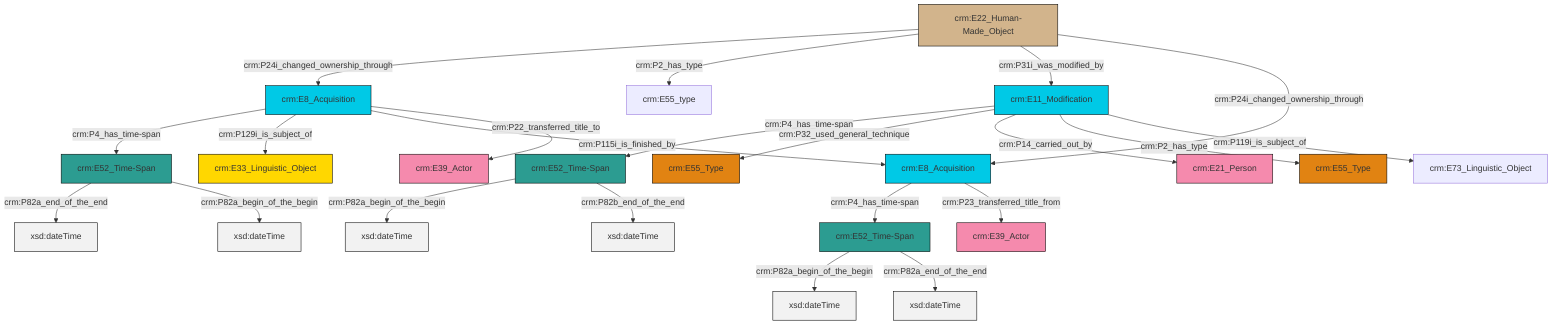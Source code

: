 graph TD
classDef Literal fill:#f2f2f2,stroke:#000000;
classDef CRM_Entity fill:#FFFFFF,stroke:#000000;
classDef Temporal_Entity fill:#00C9E6, stroke:#000000;
classDef Type fill:#E18312, stroke:#000000;
classDef Time-Span fill:#2C9C91, stroke:#000000;
classDef Appellation fill:#FFEB7F, stroke:#000000;
classDef Place fill:#008836, stroke:#000000;
classDef Persistent_Item fill:#B266B2, stroke:#000000;
classDef Conceptual_Object fill:#FFD700, stroke:#000000;
classDef Physical_Thing fill:#D2B48C, stroke:#000000;
classDef Actor fill:#f58aad, stroke:#000000;
classDef PC_Classes fill:#4ce600, stroke:#000000;
classDef Multi fill:#cccccc,stroke:#000000;

0["crm:E52_Time-Span"]:::Time-Span -->|crm:P82a_end_of_the_end| 1[xsd:dateTime]:::Literal
2["crm:E22_Human-Made_Object"]:::Physical_Thing -->|crm:P24i_changed_ownership_through| 3["crm:E8_Acquisition"]:::Temporal_Entity
4["crm:E11_Modification"]:::Temporal_Entity -->|crm:P4_has_time-span| 5["crm:E52_Time-Span"]:::Time-Span
4["crm:E11_Modification"]:::Temporal_Entity -->|crm:P32_used_general_technique| 6["crm:E55_Type"]:::Type
3["crm:E8_Acquisition"]:::Temporal_Entity -->|crm:P4_has_time-span| 0["crm:E52_Time-Span"]:::Time-Span
2["crm:E22_Human-Made_Object"]:::Physical_Thing -->|crm:P2_has_type| 10["crm:E55_type"]:::Default
2["crm:E22_Human-Made_Object"]:::Physical_Thing -->|crm:P31i_was_modified_by| 4["crm:E11_Modification"]:::Temporal_Entity
4["crm:E11_Modification"]:::Temporal_Entity -->|crm:P14_carried_out_by| 14["crm:E21_Person"]:::Actor
4["crm:E11_Modification"]:::Temporal_Entity -->|crm:P2_has_type| 17["crm:E55_Type"]:::Type
3["crm:E8_Acquisition"]:::Temporal_Entity -->|crm:P129i_is_subject_of| 12["crm:E33_Linguistic_Object"]:::Conceptual_Object
3["crm:E8_Acquisition"]:::Temporal_Entity -->|crm:P115i_is_finished_by| 18["crm:E8_Acquisition"]:::Temporal_Entity
5["crm:E52_Time-Span"]:::Time-Span -->|crm:P82a_begin_of_the_begin| 21[xsd:dateTime]:::Literal
18["crm:E8_Acquisition"]:::Temporal_Entity -->|crm:P4_has_time-span| 19["crm:E52_Time-Span"]:::Time-Span
0["crm:E52_Time-Span"]:::Time-Span -->|crm:P82a_begin_of_the_begin| 24[xsd:dateTime]:::Literal
2["crm:E22_Human-Made_Object"]:::Physical_Thing -->|crm:P24i_changed_ownership_through| 18["crm:E8_Acquisition"]:::Temporal_Entity
19["crm:E52_Time-Span"]:::Time-Span -->|crm:P82a_begin_of_the_begin| 28[xsd:dateTime]:::Literal
18["crm:E8_Acquisition"]:::Temporal_Entity -->|crm:P23_transferred_title_from| 30["crm:E39_Actor"]:::Actor
4["crm:E11_Modification"]:::Temporal_Entity -->|crm:P119i_is_subject_of| 26["crm:E73_Linguistic_Object"]:::Default
5["crm:E52_Time-Span"]:::Time-Span -->|crm:P82b_end_of_the_end| 32[xsd:dateTime]:::Literal
19["crm:E52_Time-Span"]:::Time-Span -->|crm:P82a_end_of_the_end| 33[xsd:dateTime]:::Literal
3["crm:E8_Acquisition"]:::Temporal_Entity -->|crm:P22_transferred_title_to| 15["crm:E39_Actor"]:::Actor